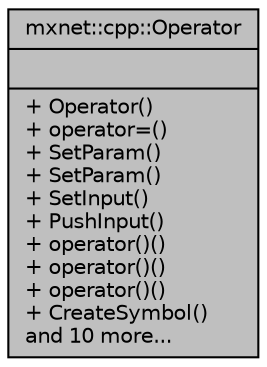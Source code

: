 digraph "mxnet::cpp::Operator"
{
  edge [fontname="Helvetica",fontsize="10",labelfontname="Helvetica",labelfontsize="10"];
  node [fontname="Helvetica",fontsize="10",shape=record];
  Node1 [label="{mxnet::cpp::Operator\n||+ Operator()\l+ operator=()\l+ SetParam()\l+ SetParam()\l+ SetInput()\l+ PushInput()\l+ operator()()\l+ operator()()\l+ operator()()\l+ CreateSymbol()\land 10 more...\l}",height=0.2,width=0.4,color="black", fillcolor="grey75", style="filled", fontcolor="black"];
}
